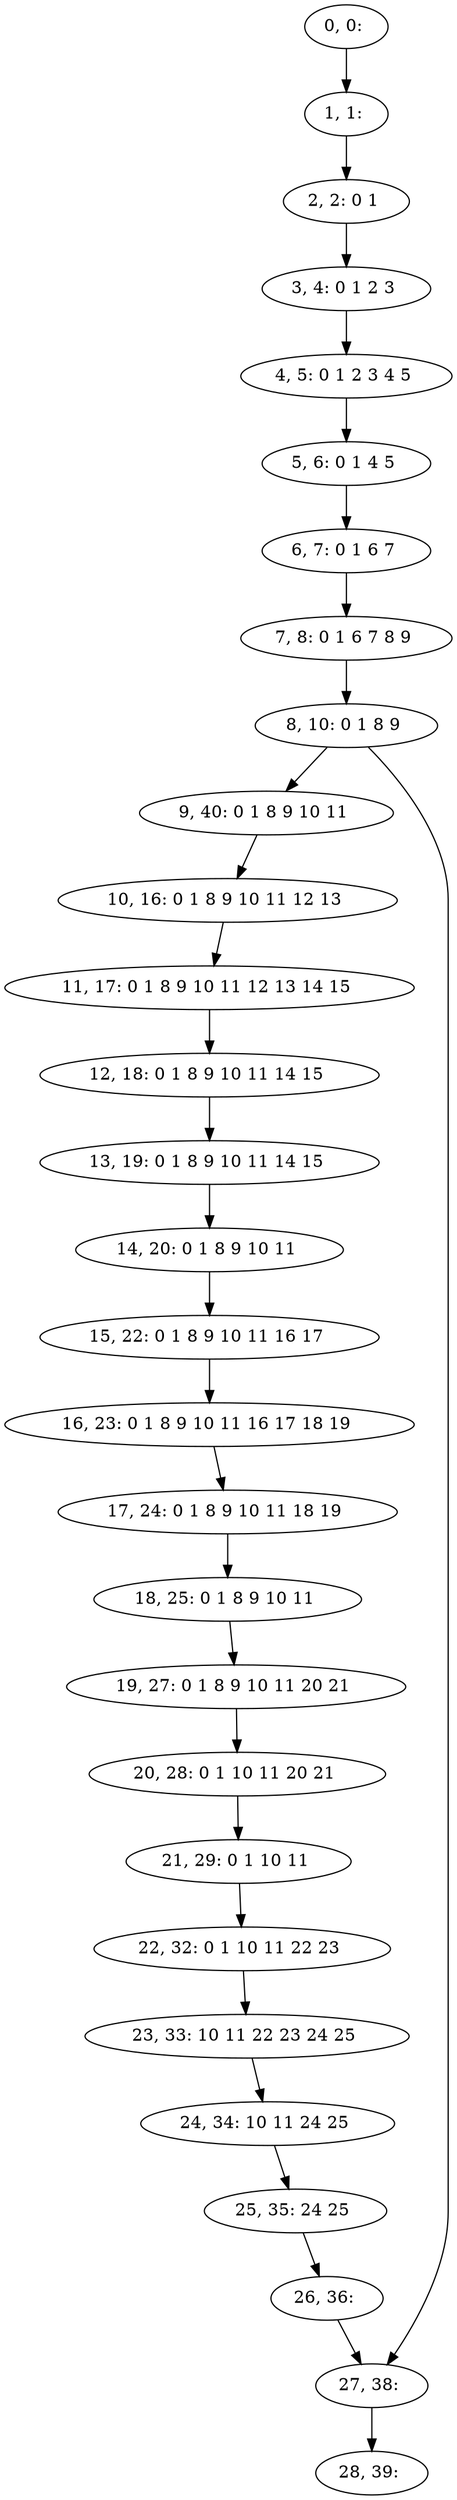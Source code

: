 digraph G {
0[label="0, 0: "];
1[label="1, 1: "];
2[label="2, 2: 0 1 "];
3[label="3, 4: 0 1 2 3 "];
4[label="4, 5: 0 1 2 3 4 5 "];
5[label="5, 6: 0 1 4 5 "];
6[label="6, 7: 0 1 6 7 "];
7[label="7, 8: 0 1 6 7 8 9 "];
8[label="8, 10: 0 1 8 9 "];
9[label="9, 40: 0 1 8 9 10 11 "];
10[label="10, 16: 0 1 8 9 10 11 12 13 "];
11[label="11, 17: 0 1 8 9 10 11 12 13 14 15 "];
12[label="12, 18: 0 1 8 9 10 11 14 15 "];
13[label="13, 19: 0 1 8 9 10 11 14 15 "];
14[label="14, 20: 0 1 8 9 10 11 "];
15[label="15, 22: 0 1 8 9 10 11 16 17 "];
16[label="16, 23: 0 1 8 9 10 11 16 17 18 19 "];
17[label="17, 24: 0 1 8 9 10 11 18 19 "];
18[label="18, 25: 0 1 8 9 10 11 "];
19[label="19, 27: 0 1 8 9 10 11 20 21 "];
20[label="20, 28: 0 1 10 11 20 21 "];
21[label="21, 29: 0 1 10 11 "];
22[label="22, 32: 0 1 10 11 22 23 "];
23[label="23, 33: 10 11 22 23 24 25 "];
24[label="24, 34: 10 11 24 25 "];
25[label="25, 35: 24 25 "];
26[label="26, 36: "];
27[label="27, 38: "];
28[label="28, 39: "];
0->1 ;
1->2 ;
2->3 ;
3->4 ;
4->5 ;
5->6 ;
6->7 ;
7->8 ;
8->9 ;
8->27 ;
9->10 ;
10->11 ;
11->12 ;
12->13 ;
13->14 ;
14->15 ;
15->16 ;
16->17 ;
17->18 ;
18->19 ;
19->20 ;
20->21 ;
21->22 ;
22->23 ;
23->24 ;
24->25 ;
25->26 ;
26->27 ;
27->28 ;
}
